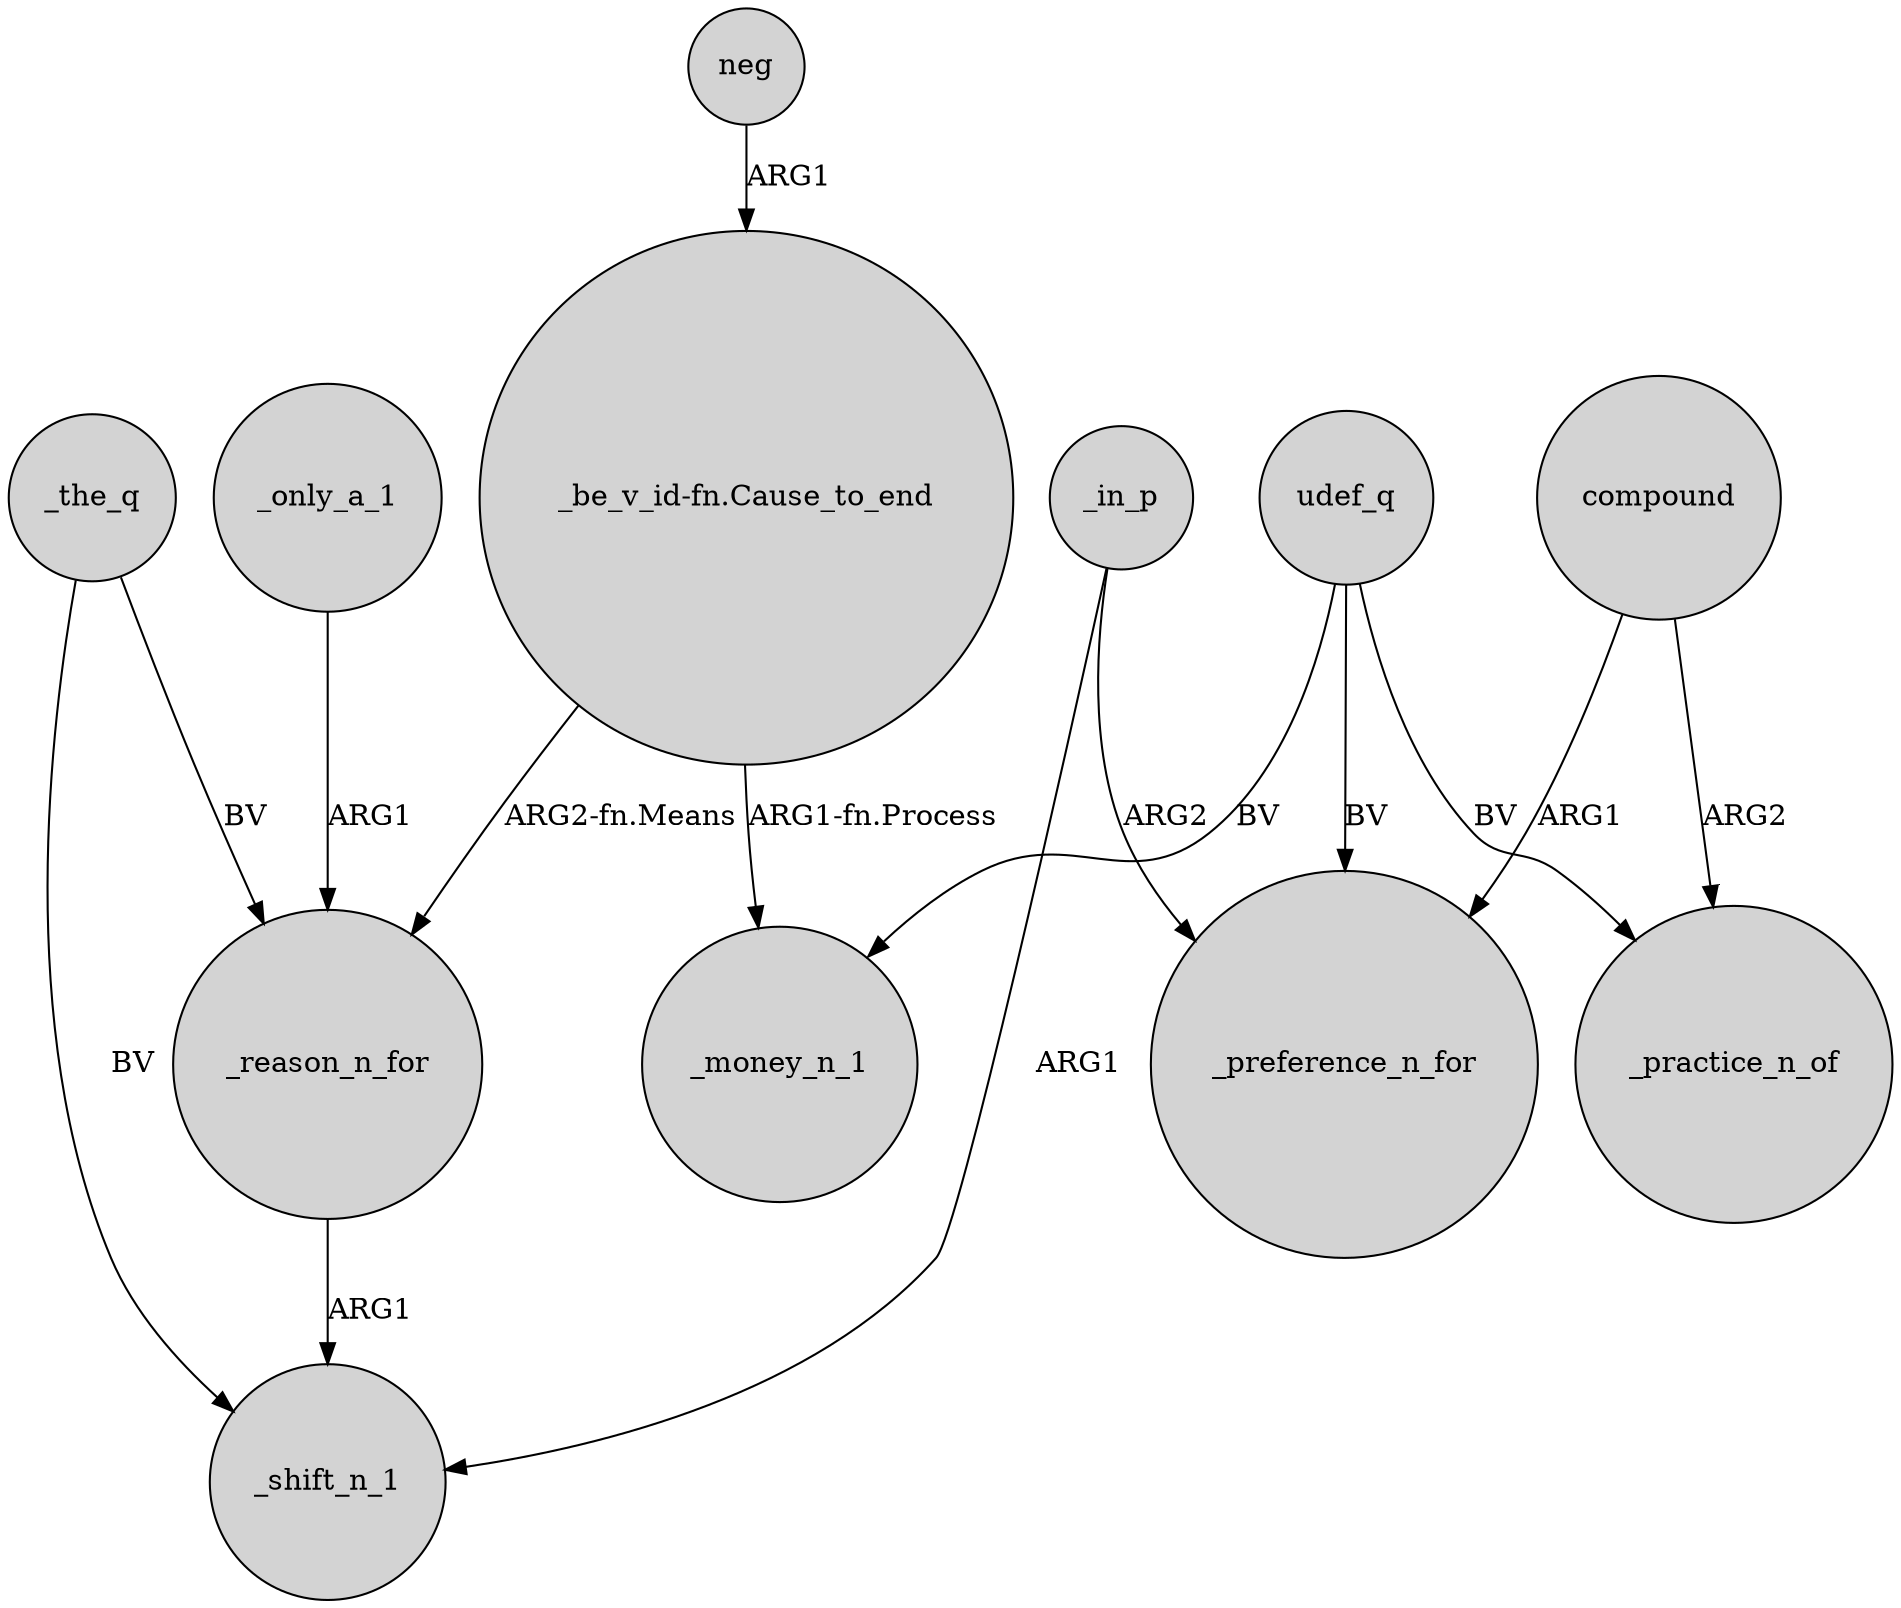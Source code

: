 digraph {
	node [shape=circle style=filled]
	"_be_v_id-fn.Cause_to_end" -> _reason_n_for [label="ARG2-fn.Means"]
	udef_q -> _money_n_1 [label=BV]
	_the_q -> _shift_n_1 [label=BV]
	_in_p -> _shift_n_1 [label=ARG1]
	_in_p -> _preference_n_for [label=ARG2]
	udef_q -> _preference_n_for [label=BV]
	"_be_v_id-fn.Cause_to_end" -> _money_n_1 [label="ARG1-fn.Process"]
	_only_a_1 -> _reason_n_for [label=ARG1]
	compound -> _practice_n_of [label=ARG2]
	udef_q -> _practice_n_of [label=BV]
	_the_q -> _reason_n_for [label=BV]
	neg -> "_be_v_id-fn.Cause_to_end" [label=ARG1]
	_reason_n_for -> _shift_n_1 [label=ARG1]
	compound -> _preference_n_for [label=ARG1]
}
